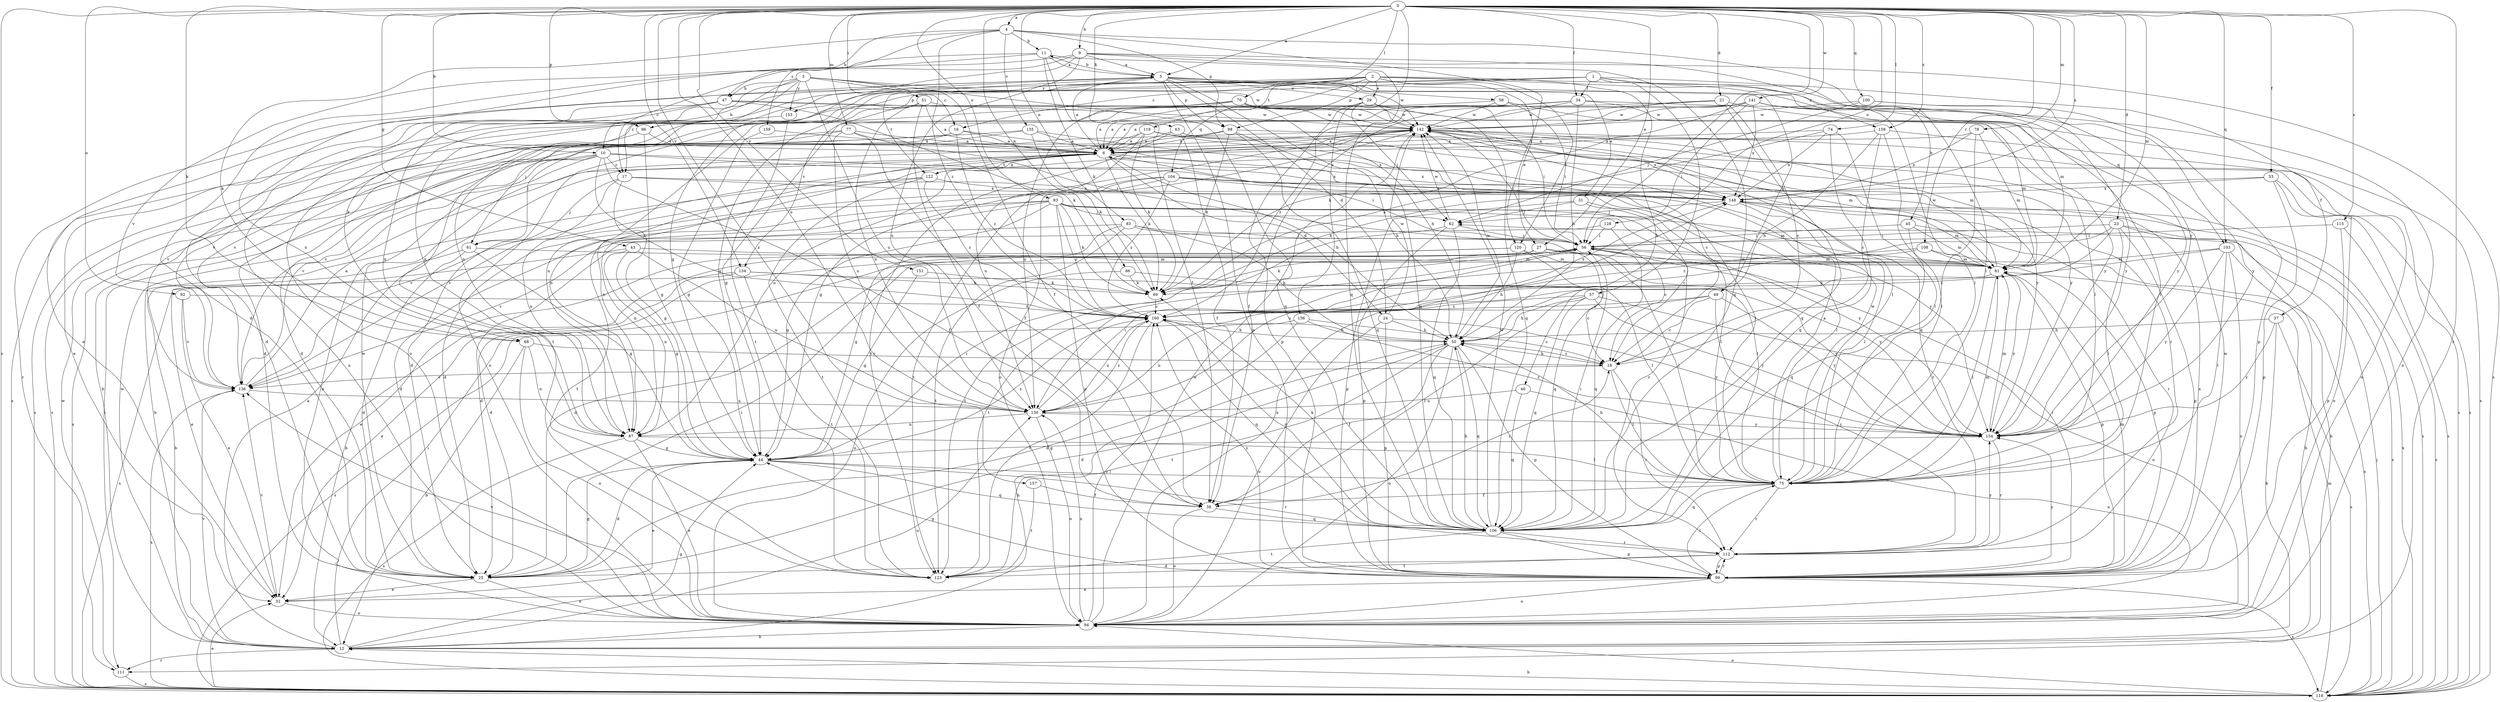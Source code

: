 strict digraph  {
0;
1;
2;
3;
4;
5;
6;
9;
10;
11;
12;
16;
17;
18;
21;
23;
24;
25;
27;
29;
31;
32;
33;
34;
37;
38;
43;
44;
45;
46;
47;
49;
50;
51;
56;
57;
58;
61;
62;
63;
68;
69;
70;
74;
75;
77;
78;
81;
83;
86;
87;
92;
93;
94;
96;
98;
99;
100;
103;
104;
106;
108;
111;
112;
115;
118;
119;
120;
122;
123;
128;
130;
134;
135;
136;
141;
142;
148;
151;
153;
154;
156;
157;
158;
159;
160;
0 -> 4  [label=a];
0 -> 5  [label=a];
0 -> 9  [label=b];
0 -> 10  [label=b];
0 -> 21  [label=d];
0 -> 23  [label=d];
0 -> 27  [label=e];
0 -> 33  [label=f];
0 -> 34  [label=f];
0 -> 43  [label=g];
0 -> 51  [label=i];
0 -> 56  [label=i];
0 -> 63  [label=k];
0 -> 68  [label=k];
0 -> 70  [label=l];
0 -> 74  [label=l];
0 -> 77  [label=m];
0 -> 78  [label=m];
0 -> 81  [label=m];
0 -> 83  [label=n];
0 -> 86  [label=n];
0 -> 92  [label=o];
0 -> 93  [label=o];
0 -> 96  [label=p];
0 -> 100  [label=q];
0 -> 103  [label=q];
0 -> 108  [label=r];
0 -> 111  [label=r];
0 -> 115  [label=s];
0 -> 118  [label=s];
0 -> 128  [label=u];
0 -> 130  [label=u];
0 -> 134  [label=v];
0 -> 141  [label=w];
0 -> 148  [label=x];
0 -> 151  [label=y];
0 -> 156  [label=z];
0 -> 157  [label=z];
0 -> 158  [label=z];
1 -> 16  [label=c];
1 -> 34  [label=f];
1 -> 37  [label=f];
1 -> 45  [label=h];
1 -> 57  [label=j];
1 -> 87  [label=n];
1 -> 96  [label=p];
1 -> 158  [label=z];
2 -> 27  [label=e];
2 -> 29  [label=e];
2 -> 44  [label=g];
2 -> 46  [label=h];
2 -> 81  [label=m];
2 -> 98  [label=p];
2 -> 103  [label=q];
2 -> 104  [label=q];
2 -> 111  [label=r];
2 -> 119  [label=t];
2 -> 120  [label=t];
2 -> 134  [label=v];
2 -> 153  [label=y];
3 -> 10  [label=b];
3 -> 16  [label=c];
3 -> 17  [label=c];
3 -> 38  [label=f];
3 -> 47  [label=h];
3 -> 87  [label=n];
3 -> 106  [label=q];
3 -> 130  [label=u];
3 -> 142  [label=w];
3 -> 153  [label=y];
4 -> 11  [label=b];
4 -> 47  [label=h];
4 -> 68  [label=k];
4 -> 98  [label=p];
4 -> 120  [label=t];
4 -> 135  [label=v];
4 -> 154  [label=y];
4 -> 159  [label=z];
4 -> 160  [label=z];
5 -> 11  [label=b];
5 -> 24  [label=d];
5 -> 29  [label=e];
5 -> 31  [label=e];
5 -> 32  [label=e];
5 -> 49  [label=h];
5 -> 58  [label=j];
5 -> 68  [label=k];
5 -> 75  [label=l];
5 -> 87  [label=n];
5 -> 94  [label=o];
5 -> 98  [label=p];
5 -> 99  [label=p];
5 -> 106  [label=q];
5 -> 122  [label=t];
5 -> 142  [label=w];
6 -> 5  [label=a];
6 -> 24  [label=d];
6 -> 25  [label=d];
6 -> 50  [label=h];
6 -> 56  [label=i];
6 -> 69  [label=k];
6 -> 87  [label=n];
6 -> 122  [label=t];
6 -> 148  [label=x];
9 -> 5  [label=a];
9 -> 17  [label=c];
9 -> 25  [label=d];
9 -> 44  [label=g];
9 -> 75  [label=l];
9 -> 106  [label=q];
9 -> 118  [label=s];
9 -> 130  [label=u];
10 -> 17  [label=c];
10 -> 38  [label=f];
10 -> 75  [label=l];
10 -> 94  [label=o];
10 -> 111  [label=r];
10 -> 118  [label=s];
10 -> 136  [label=v];
10 -> 148  [label=x];
10 -> 160  [label=z];
11 -> 5  [label=a];
11 -> 38  [label=f];
11 -> 69  [label=k];
11 -> 87  [label=n];
11 -> 106  [label=q];
11 -> 136  [label=v];
12 -> 6  [label=a];
12 -> 44  [label=g];
12 -> 50  [label=h];
12 -> 56  [label=i];
12 -> 111  [label=r];
12 -> 130  [label=u];
12 -> 136  [label=v];
12 -> 142  [label=w];
16 -> 6  [label=a];
16 -> 12  [label=b];
16 -> 18  [label=c];
16 -> 61  [label=j];
16 -> 160  [label=z];
17 -> 44  [label=g];
17 -> 61  [label=j];
17 -> 87  [label=n];
17 -> 148  [label=x];
17 -> 154  [label=y];
18 -> 50  [label=h];
18 -> 75  [label=l];
18 -> 112  [label=r];
18 -> 136  [label=v];
21 -> 6  [label=a];
21 -> 18  [label=c];
21 -> 61  [label=j];
21 -> 106  [label=q];
21 -> 142  [label=w];
21 -> 154  [label=y];
23 -> 12  [label=b];
23 -> 56  [label=i];
23 -> 75  [label=l];
23 -> 99  [label=p];
23 -> 118  [label=s];
23 -> 130  [label=u];
23 -> 160  [label=z];
24 -> 50  [label=h];
24 -> 94  [label=o];
24 -> 99  [label=p];
24 -> 142  [label=w];
24 -> 154  [label=y];
25 -> 32  [label=e];
25 -> 44  [label=g];
25 -> 56  [label=i];
25 -> 94  [label=o];
25 -> 142  [label=w];
27 -> 12  [label=b];
27 -> 25  [label=d];
27 -> 69  [label=k];
27 -> 75  [label=l];
27 -> 81  [label=m];
27 -> 106  [label=q];
29 -> 6  [label=a];
29 -> 56  [label=i];
29 -> 62  [label=j];
29 -> 99  [label=p];
29 -> 106  [label=q];
29 -> 142  [label=w];
31 -> 18  [label=c];
31 -> 62  [label=j];
31 -> 75  [label=l];
31 -> 99  [label=p];
32 -> 94  [label=o];
32 -> 136  [label=v];
33 -> 69  [label=k];
33 -> 94  [label=o];
33 -> 99  [label=p];
33 -> 118  [label=s];
33 -> 148  [label=x];
34 -> 6  [label=a];
34 -> 38  [label=f];
34 -> 50  [label=h];
34 -> 118  [label=s];
34 -> 142  [label=w];
34 -> 154  [label=y];
34 -> 160  [label=z];
37 -> 12  [label=b];
37 -> 50  [label=h];
37 -> 118  [label=s];
37 -> 154  [label=y];
38 -> 18  [label=c];
38 -> 94  [label=o];
38 -> 106  [label=q];
43 -> 32  [label=e];
43 -> 44  [label=g];
43 -> 81  [label=m];
43 -> 87  [label=n];
43 -> 130  [label=u];
44 -> 25  [label=d];
44 -> 32  [label=e];
44 -> 56  [label=i];
44 -> 75  [label=l];
44 -> 106  [label=q];
44 -> 112  [label=r];
44 -> 160  [label=z];
45 -> 56  [label=i];
45 -> 81  [label=m];
45 -> 106  [label=q];
45 -> 112  [label=r];
46 -> 94  [label=o];
46 -> 106  [label=q];
46 -> 130  [label=u];
47 -> 25  [label=d];
47 -> 32  [label=e];
47 -> 69  [label=k];
47 -> 75  [label=l];
47 -> 94  [label=o];
47 -> 142  [label=w];
49 -> 18  [label=c];
49 -> 112  [label=r];
49 -> 118  [label=s];
49 -> 154  [label=y];
49 -> 160  [label=z];
50 -> 18  [label=c];
50 -> 25  [label=d];
50 -> 38  [label=f];
50 -> 94  [label=o];
50 -> 99  [label=p];
50 -> 106  [label=q];
50 -> 123  [label=t];
50 -> 142  [label=w];
51 -> 6  [label=a];
51 -> 38  [label=f];
51 -> 118  [label=s];
51 -> 123  [label=t];
51 -> 130  [label=u];
51 -> 142  [label=w];
56 -> 81  [label=m];
56 -> 106  [label=q];
56 -> 118  [label=s];
56 -> 130  [label=u];
56 -> 154  [label=y];
57 -> 38  [label=f];
57 -> 50  [label=h];
57 -> 94  [label=o];
57 -> 106  [label=q];
57 -> 154  [label=y];
57 -> 160  [label=z];
58 -> 56  [label=i];
58 -> 81  [label=m];
58 -> 94  [label=o];
58 -> 142  [label=w];
61 -> 12  [label=b];
61 -> 25  [label=d];
61 -> 44  [label=g];
61 -> 81  [label=m];
62 -> 56  [label=i];
62 -> 99  [label=p];
62 -> 106  [label=q];
62 -> 123  [label=t];
62 -> 142  [label=w];
63 -> 6  [label=a];
63 -> 38  [label=f];
63 -> 112  [label=r];
63 -> 123  [label=t];
63 -> 154  [label=y];
68 -> 12  [label=b];
68 -> 18  [label=c];
68 -> 87  [label=n];
68 -> 94  [label=o];
69 -> 160  [label=z];
70 -> 6  [label=a];
70 -> 50  [label=h];
70 -> 75  [label=l];
70 -> 130  [label=u];
70 -> 136  [label=v];
70 -> 142  [label=w];
74 -> 6  [label=a];
74 -> 69  [label=k];
74 -> 75  [label=l];
74 -> 106  [label=q];
74 -> 148  [label=x];
75 -> 6  [label=a];
75 -> 38  [label=f];
75 -> 50  [label=h];
75 -> 81  [label=m];
75 -> 106  [label=q];
75 -> 112  [label=r];
75 -> 142  [label=w];
77 -> 6  [label=a];
77 -> 25  [label=d];
77 -> 38  [label=f];
77 -> 56  [label=i];
77 -> 130  [label=u];
77 -> 136  [label=v];
78 -> 6  [label=a];
78 -> 81  [label=m];
78 -> 106  [label=q];
78 -> 148  [label=x];
81 -> 69  [label=k];
81 -> 75  [label=l];
81 -> 99  [label=p];
81 -> 142  [label=w];
81 -> 154  [label=y];
83 -> 44  [label=g];
83 -> 50  [label=h];
83 -> 56  [label=i];
83 -> 75  [label=l];
83 -> 123  [label=t];
83 -> 136  [label=v];
86 -> 18  [label=c];
86 -> 69  [label=k];
86 -> 94  [label=o];
87 -> 44  [label=g];
87 -> 75  [label=l];
87 -> 94  [label=o];
87 -> 118  [label=s];
92 -> 32  [label=e];
92 -> 136  [label=v];
92 -> 160  [label=z];
93 -> 25  [label=d];
93 -> 44  [label=g];
93 -> 62  [label=j];
93 -> 69  [label=k];
93 -> 81  [label=m];
93 -> 87  [label=n];
93 -> 99  [label=p];
93 -> 112  [label=r];
93 -> 123  [label=t];
93 -> 154  [label=y];
93 -> 160  [label=z];
94 -> 12  [label=b];
94 -> 130  [label=u];
94 -> 136  [label=v];
94 -> 142  [label=w];
94 -> 148  [label=x];
94 -> 160  [label=z];
96 -> 6  [label=a];
96 -> 44  [label=g];
96 -> 118  [label=s];
98 -> 6  [label=a];
98 -> 50  [label=h];
98 -> 69  [label=k];
98 -> 81  [label=m];
98 -> 106  [label=q];
98 -> 136  [label=v];
99 -> 32  [label=e];
99 -> 44  [label=g];
99 -> 56  [label=i];
99 -> 75  [label=l];
99 -> 81  [label=m];
99 -> 94  [label=o];
99 -> 112  [label=r];
99 -> 118  [label=s];
99 -> 142  [label=w];
99 -> 148  [label=x];
99 -> 154  [label=y];
99 -> 160  [label=z];
100 -> 62  [label=j];
100 -> 99  [label=p];
100 -> 142  [label=w];
100 -> 154  [label=y];
103 -> 12  [label=b];
103 -> 75  [label=l];
103 -> 81  [label=m];
103 -> 94  [label=o];
103 -> 154  [label=y];
103 -> 160  [label=z];
104 -> 25  [label=d];
104 -> 75  [label=l];
104 -> 118  [label=s];
104 -> 123  [label=t];
104 -> 136  [label=v];
104 -> 148  [label=x];
104 -> 160  [label=z];
106 -> 50  [label=h];
106 -> 56  [label=i];
106 -> 69  [label=k];
106 -> 99  [label=p];
106 -> 112  [label=r];
106 -> 123  [label=t];
106 -> 142  [label=w];
106 -> 160  [label=z];
108 -> 81  [label=m];
108 -> 99  [label=p];
108 -> 123  [label=t];
108 -> 160  [label=z];
111 -> 118  [label=s];
111 -> 142  [label=w];
112 -> 25  [label=d];
112 -> 99  [label=p];
112 -> 123  [label=t];
112 -> 154  [label=y];
115 -> 56  [label=i];
115 -> 99  [label=p];
115 -> 118  [label=s];
118 -> 12  [label=b];
118 -> 32  [label=e];
118 -> 62  [label=j];
118 -> 81  [label=m];
118 -> 94  [label=o];
118 -> 148  [label=x];
119 -> 6  [label=a];
119 -> 69  [label=k];
119 -> 87  [label=n];
119 -> 118  [label=s];
119 -> 130  [label=u];
119 -> 154  [label=y];
120 -> 25  [label=d];
120 -> 32  [label=e];
120 -> 50  [label=h];
120 -> 75  [label=l];
120 -> 81  [label=m];
122 -> 6  [label=a];
122 -> 12  [label=b];
122 -> 123  [label=t];
122 -> 136  [label=v];
122 -> 148  [label=x];
122 -> 160  [label=z];
128 -> 18  [label=c];
128 -> 25  [label=d];
128 -> 56  [label=i];
130 -> 56  [label=i];
130 -> 87  [label=n];
130 -> 94  [label=o];
130 -> 154  [label=y];
130 -> 160  [label=z];
134 -> 32  [label=e];
134 -> 69  [label=k];
134 -> 118  [label=s];
134 -> 123  [label=t];
134 -> 154  [label=y];
135 -> 6  [label=a];
135 -> 25  [label=d];
135 -> 69  [label=k];
135 -> 118  [label=s];
135 -> 148  [label=x];
136 -> 6  [label=a];
136 -> 118  [label=s];
136 -> 130  [label=u];
141 -> 44  [label=g];
141 -> 56  [label=i];
141 -> 69  [label=k];
141 -> 75  [label=l];
141 -> 87  [label=n];
141 -> 94  [label=o];
141 -> 142  [label=w];
141 -> 148  [label=x];
141 -> 154  [label=y];
142 -> 6  [label=a];
142 -> 44  [label=g];
142 -> 56  [label=i];
142 -> 81  [label=m];
142 -> 87  [label=n];
142 -> 94  [label=o];
142 -> 118  [label=s];
142 -> 148  [label=x];
148 -> 62  [label=j];
148 -> 75  [label=l];
148 -> 81  [label=m];
148 -> 112  [label=r];
151 -> 44  [label=g];
151 -> 69  [label=k];
153 -> 123  [label=t];
153 -> 136  [label=v];
154 -> 44  [label=g];
154 -> 81  [label=m];
154 -> 112  [label=r];
154 -> 160  [label=z];
156 -> 18  [label=c];
156 -> 25  [label=d];
156 -> 50  [label=h];
156 -> 130  [label=u];
157 -> 38  [label=f];
157 -> 123  [label=t];
158 -> 6  [label=a];
158 -> 18  [label=c];
158 -> 50  [label=h];
158 -> 75  [label=l];
158 -> 94  [label=o];
159 -> 6  [label=a];
159 -> 44  [label=g];
160 -> 50  [label=h];
160 -> 106  [label=q];
160 -> 123  [label=t];
160 -> 130  [label=u];
160 -> 148  [label=x];
}
